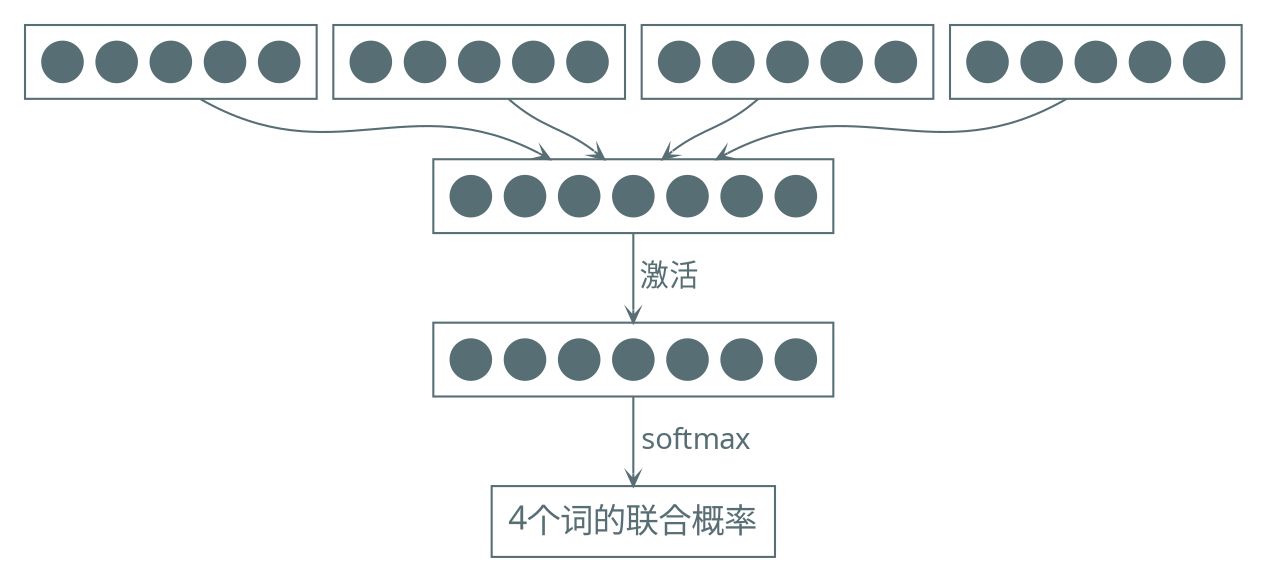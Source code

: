 digraph g {
    compound=true;
    graph [nodesep=0.1 ranksep=0.6]
    bgcolor=transparent
    node [margin=0 shape=point height=0.27 color="#586e75" fontsize=20 label=""]
    edge [color="#586e75" fontcolor="#586e75" fontsize=14 fontname="EBG,fzlz" arrowhead=vee arrowsize=0.6]

    subgraph clusterW1 {
        color="#586e75"
        rank=same {w11, w12, w13, w14, w15}
    }

    subgraph clusterW2 {
        color="#586e75"
        rank=same {w21, w22, w23, w24, w25}
    }

    subgraph clusterW3 {
        color="#586e75"
        rank=same {w31, w32, w33, w34, w35}
    }

    subgraph clusterW4 {
        color="#586e75"
        rank=same {w41, w42, w43, w44, w45}
    }

    subgraph clusterZ {
        color="#586e75"
        rank=same {z1, z2, z3, z4, z5, z6, z7}
    }

    subgraph clusterA {
        color="#586e75"
        rank=same {a1, a2, a3, a4, a5, a6, a7}
    }

    w13 -> z3 [ltail=clusterW1, lhead=clusterZ]
    w23 -> z4 [ltail=clusterW2, lhead=clusterZ]
    w33 -> z4 [ltail=clusterW3, lhead=clusterZ]
    w43 -> z5 [ltail=clusterW4, lhead=clusterZ]

    z4 -> a4 [label=" 激活 ", ltail=clusterZ, lhead=clusterA]

    subgraph clusterP {
        node [margin=0 shape=plain fontname="EBG,fzlz" fontcolor="#586e75" fontsize=16]
        color="#586e75"
        o [label="4个词的联合概率"]
    }

    a4 -> o [label=" softmax", ltail=clusterA, lhead=clusterP]
}